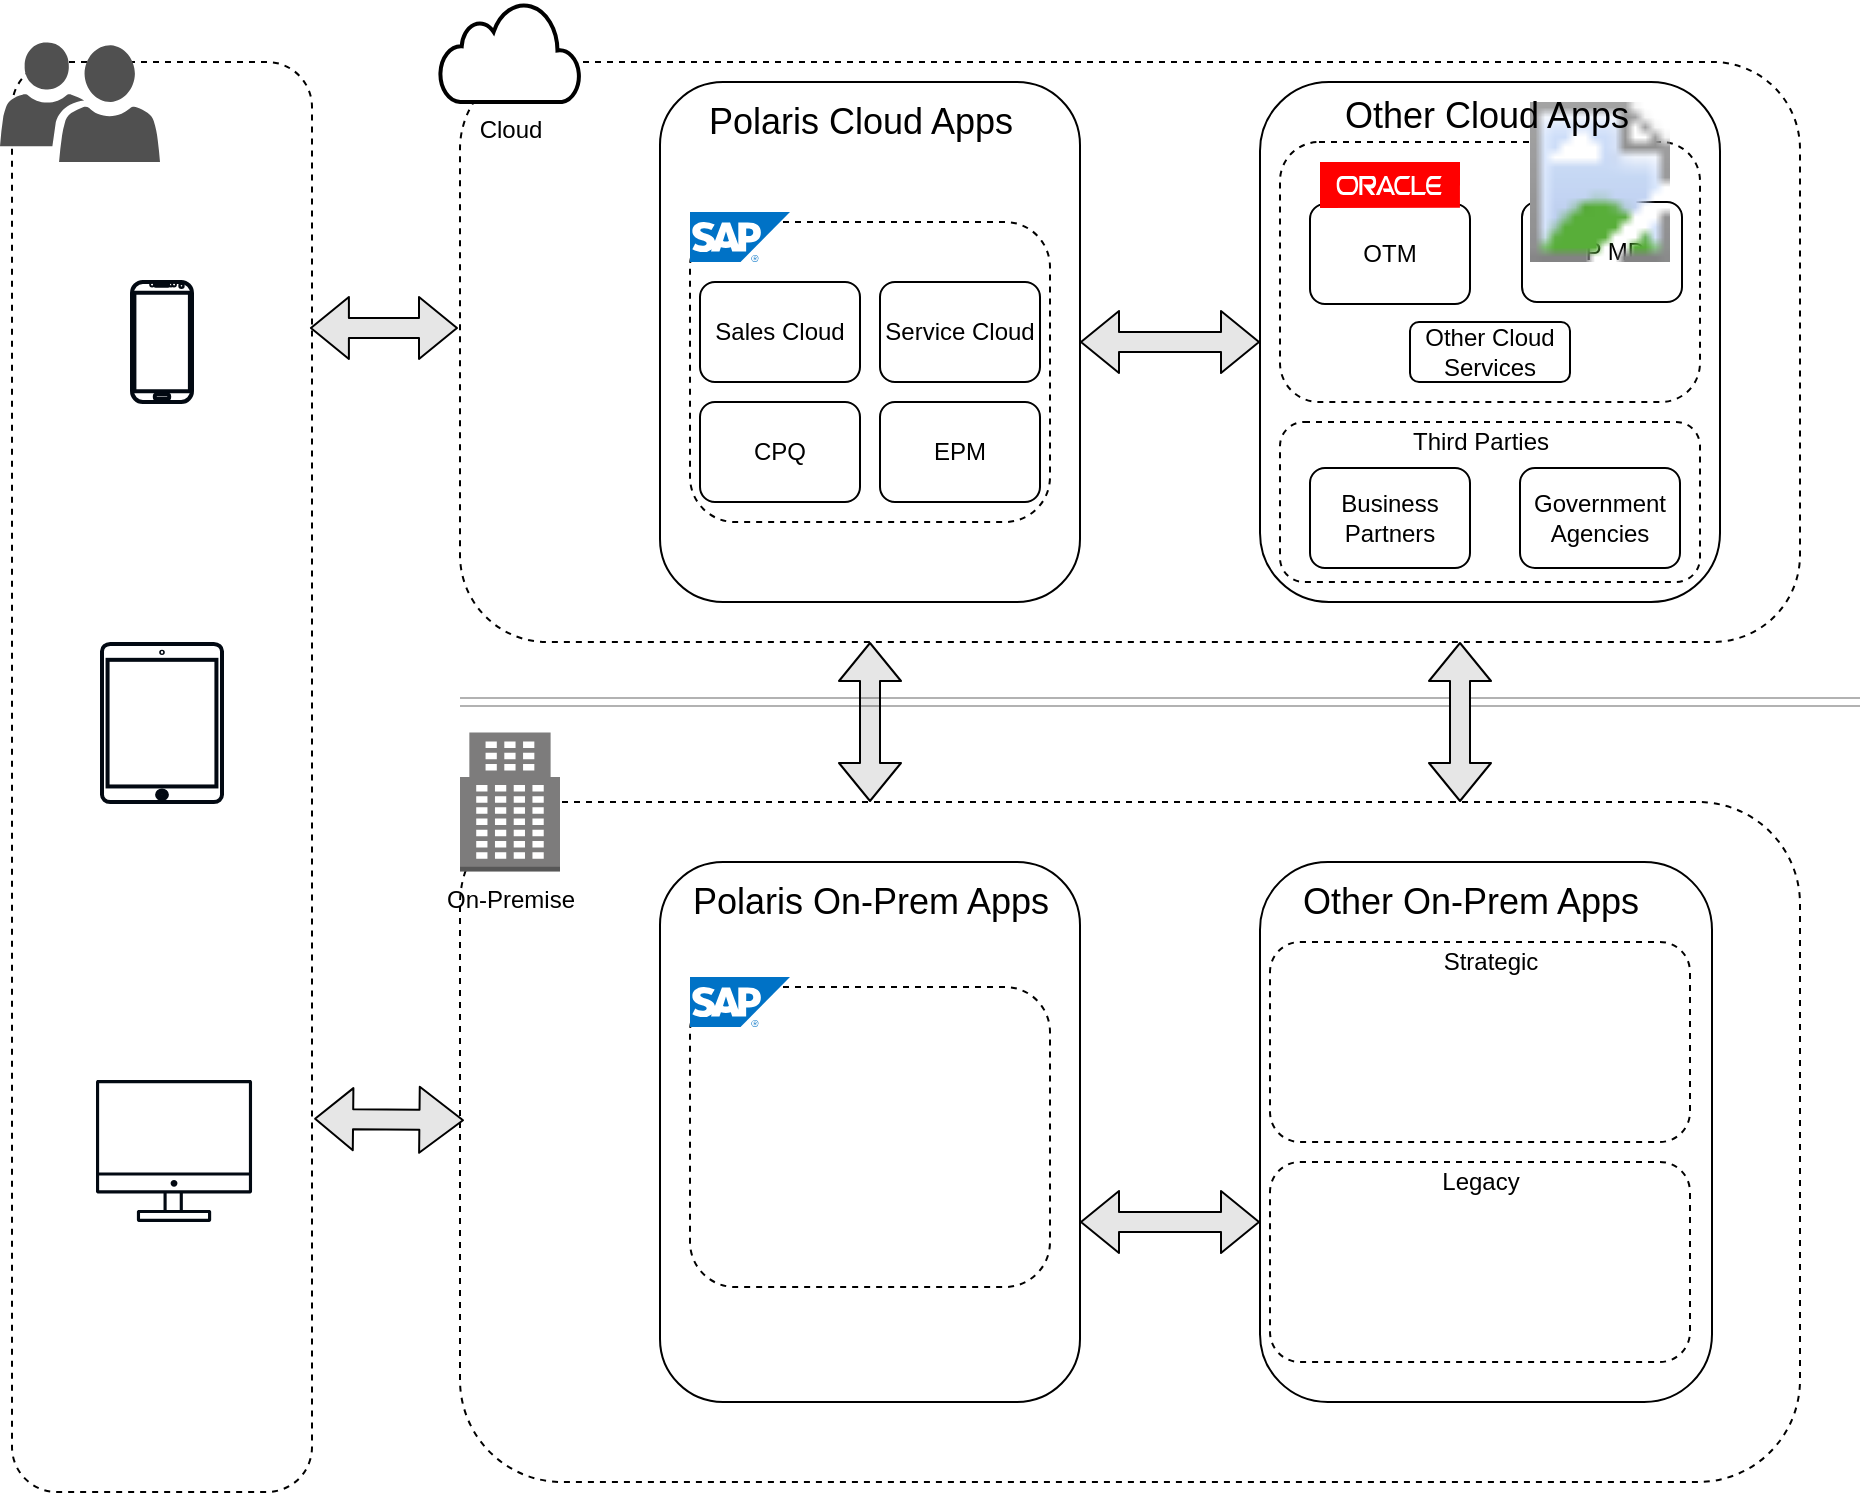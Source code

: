 <mxfile version="14.1.1" type="github">
  <diagram id="Owtm409XgRJTrGUsXU6g" name="Page-1">
    <mxGraphModel dx="2074" dy="774" grid="1" gridSize="10" guides="1" tooltips="1" connect="1" arrows="1" fold="1" page="1" pageScale="1" pageWidth="827" pageHeight="1169" math="0" shadow="0">
      <root>
        <mxCell id="0" />
        <mxCell id="1" parent="0" />
        <mxCell id="JSzs0DYUMlTjXLvYXHMq-4" value="" style="rounded=1;whiteSpace=wrap;html=1;fillColor=none;dashed=1;" vertex="1" parent="1">
          <mxGeometry x="-174" y="40" width="150" height="715" as="geometry" />
        </mxCell>
        <mxCell id="JSzs0DYUMlTjXLvYXHMq-3" value="" style="rounded=1;whiteSpace=wrap;html=1;fillColor=none;dashed=1;" vertex="1" parent="1">
          <mxGeometry x="50" y="40" width="670" height="290" as="geometry" />
        </mxCell>
        <mxCell id="JSzs0DYUMlTjXLvYXHMq-1" value="" style="rounded=1;whiteSpace=wrap;html=1;" vertex="1" parent="1">
          <mxGeometry x="150" y="50" width="210" height="260" as="geometry" />
        </mxCell>
        <mxCell id="JSzs0DYUMlTjXLvYXHMq-2" value="" style="rounded=1;whiteSpace=wrap;html=1;" vertex="1" parent="1">
          <mxGeometry x="450" y="50" width="230" height="260" as="geometry" />
        </mxCell>
        <mxCell id="JSzs0DYUMlTjXLvYXHMq-5" value="" style="rounded=1;whiteSpace=wrap;html=1;fillColor=none;dashed=1;" vertex="1" parent="1">
          <mxGeometry x="50" y="410" width="670" height="340" as="geometry" />
        </mxCell>
        <mxCell id="JSzs0DYUMlTjXLvYXHMq-6" value="" style="rounded=1;whiteSpace=wrap;html=1;" vertex="1" parent="1">
          <mxGeometry x="150" y="440" width="210" height="270" as="geometry" />
        </mxCell>
        <mxCell id="JSzs0DYUMlTjXLvYXHMq-7" value="" style="rounded=1;whiteSpace=wrap;html=1;" vertex="1" parent="1">
          <mxGeometry x="450" y="440" width="226" height="270" as="geometry" />
        </mxCell>
        <mxCell id="JSzs0DYUMlTjXLvYXHMq-9" value="Cloud" style="html=1;verticalLabelPosition=bottom;align=center;labelBackgroundColor=#ffffff;verticalAlign=top;strokeWidth=2;shadow=0;dashed=0;shape=mxgraph.ios7.icons.cloud;" vertex="1" parent="1">
          <mxGeometry x="40" y="10" width="70" height="50" as="geometry" />
        </mxCell>
        <mxCell id="JSzs0DYUMlTjXLvYXHMq-11" value="On-Premise" style="outlineConnect=0;dashed=0;verticalLabelPosition=bottom;verticalAlign=top;align=center;html=1;shape=mxgraph.aws3.office_building;fillColor=#7D7C7C;gradientColor=none;strokeColor=#000000;" vertex="1" parent="1">
          <mxGeometry x="50" y="375.25" width="50" height="69.5" as="geometry" />
        </mxCell>
        <mxCell id="JSzs0DYUMlTjXLvYXHMq-12" value="" style="shape=flexArrow;endArrow=classic;startArrow=classic;html=1;entryX=0;entryY=0.5;entryDx=0;entryDy=0;fillColor=#E6E6E6;" edge="1" parent="1" source="JSzs0DYUMlTjXLvYXHMq-1" target="JSzs0DYUMlTjXLvYXHMq-2">
          <mxGeometry width="50" height="50" relative="1" as="geometry">
            <mxPoint x="130" y="340" as="sourcePoint" />
            <mxPoint x="180" y="290" as="targetPoint" />
          </mxGeometry>
        </mxCell>
        <mxCell id="JSzs0DYUMlTjXLvYXHMq-15" value="" style="shape=flexArrow;endArrow=classic;startArrow=classic;html=1;fillColor=#E6E6E6;" edge="1" parent="1">
          <mxGeometry width="50" height="50" relative="1" as="geometry">
            <mxPoint x="255" y="330" as="sourcePoint" />
            <mxPoint x="255" y="410" as="targetPoint" />
          </mxGeometry>
        </mxCell>
        <mxCell id="JSzs0DYUMlTjXLvYXHMq-16" value="" style="shape=link;html=1;opacity=30;" edge="1" parent="1">
          <mxGeometry width="100" relative="1" as="geometry">
            <mxPoint x="50" y="360" as="sourcePoint" />
            <mxPoint x="750" y="360" as="targetPoint" />
          </mxGeometry>
        </mxCell>
        <mxCell id="JSzs0DYUMlTjXLvYXHMq-17" value="" style="shape=flexArrow;endArrow=classic;startArrow=classic;html=1;fillColor=#E6E6E6;" edge="1" parent="1">
          <mxGeometry width="50" height="50" relative="1" as="geometry">
            <mxPoint x="550" y="330" as="sourcePoint" />
            <mxPoint x="550" y="410" as="targetPoint" />
          </mxGeometry>
        </mxCell>
        <mxCell id="JSzs0DYUMlTjXLvYXHMq-18" value="" style="rounded=1;whiteSpace=wrap;html=1;dashed=1;" vertex="1" parent="1">
          <mxGeometry x="460" y="220" width="210" height="80" as="geometry" />
        </mxCell>
        <mxCell id="JSzs0DYUMlTjXLvYXHMq-19" value="Business Partners" style="rounded=1;whiteSpace=wrap;html=1;" vertex="1" parent="1">
          <mxGeometry x="475" y="243" width="80" height="50" as="geometry" />
        </mxCell>
        <mxCell id="JSzs0DYUMlTjXLvYXHMq-20" value="Government Agencies" style="rounded=1;whiteSpace=wrap;html=1;" vertex="1" parent="1">
          <mxGeometry x="580" y="243" width="80" height="50" as="geometry" />
        </mxCell>
        <mxCell id="JSzs0DYUMlTjXLvYXHMq-21" value="" style="shape=flexArrow;endArrow=classic;startArrow=classic;html=1;entryX=0;entryY=0.5;entryDx=0;entryDy=0;fillColor=#E6E6E6;" edge="1" parent="1">
          <mxGeometry width="50" height="50" relative="1" as="geometry">
            <mxPoint x="360" y="620" as="sourcePoint" />
            <mxPoint x="450" y="620" as="targetPoint" />
          </mxGeometry>
        </mxCell>
        <mxCell id="JSzs0DYUMlTjXLvYXHMq-22" value="" style="verticalLabelPosition=bottom;verticalAlign=top;html=1;shadow=0;dashed=0;strokeWidth=2;shape=mxgraph.android.phone2;strokeColor=#020912;" vertex="1" parent="1">
          <mxGeometry x="-114" y="150" width="30" height="60" as="geometry" />
        </mxCell>
        <mxCell id="JSzs0DYUMlTjXLvYXHMq-23" value="" style="html=1;verticalLabelPosition=bottom;labelBackgroundColor=#ffffff;verticalAlign=top;shadow=0;dashed=0;strokeWidth=2;shape=mxgraph.ios7.misc.ipad7inch;strokeColor=#020912;" vertex="1" parent="1">
          <mxGeometry x="-129" y="331" width="60" height="79" as="geometry" />
        </mxCell>
        <mxCell id="JSzs0DYUMlTjXLvYXHMq-24" value="" style="outlineConnect=0;gradientColor=none;fontColor=#545B64;strokeColor=none;dashed=0;verticalLabelPosition=bottom;verticalAlign=top;align=center;html=1;fontSize=12;fontStyle=0;aspect=fixed;shape=mxgraph.aws4.illustration_desktop;pointerEvents=1;fillColor=#020912;" vertex="1" parent="1">
          <mxGeometry x="-132" y="549" width="78.02" height="71" as="geometry" />
        </mxCell>
        <mxCell id="JSzs0DYUMlTjXLvYXHMq-25" value="" style="pointerEvents=1;shadow=0;dashed=0;html=1;strokeColor=none;labelPosition=center;verticalLabelPosition=bottom;verticalAlign=top;align=center;fillColor=#505050;shape=mxgraph.mscae.intune.user_group" vertex="1" parent="1">
          <mxGeometry x="-180" y="30" width="80" height="60" as="geometry" />
        </mxCell>
        <mxCell id="JSzs0DYUMlTjXLvYXHMq-26" value="" style="shape=flexArrow;endArrow=classic;startArrow=classic;html=1;fillColor=#E6E6E6;entryX=0.993;entryY=0.186;entryDx=0;entryDy=0;entryPerimeter=0;" edge="1" parent="1" target="JSzs0DYUMlTjXLvYXHMq-4">
          <mxGeometry width="50" height="50" relative="1" as="geometry">
            <mxPoint x="49" y="173" as="sourcePoint" />
            <mxPoint x="265" y="420" as="targetPoint" />
          </mxGeometry>
        </mxCell>
        <mxCell id="JSzs0DYUMlTjXLvYXHMq-27" value="" style="shape=flexArrow;endArrow=classic;startArrow=classic;html=1;fillColor=#E6E6E6;entryX=1.007;entryY=0.739;entryDx=0;entryDy=0;entryPerimeter=0;exitX=0.003;exitY=0.468;exitDx=0;exitDy=0;exitPerimeter=0;startWidth=22;startSize=6.93;" edge="1" parent="1" source="JSzs0DYUMlTjXLvYXHMq-5" target="JSzs0DYUMlTjXLvYXHMq-4">
          <mxGeometry width="50" height="50" relative="1" as="geometry">
            <mxPoint x="50" y="575" as="sourcePoint" />
            <mxPoint x="-15.05" y="203.34" as="targetPoint" />
          </mxGeometry>
        </mxCell>
        <mxCell id="JSzs0DYUMlTjXLvYXHMq-32" value="" style="rounded=1;whiteSpace=wrap;html=1;dashed=1;" vertex="1" parent="1">
          <mxGeometry x="165" y="120" width="180" height="150" as="geometry" />
        </mxCell>
        <mxCell id="JSzs0DYUMlTjXLvYXHMq-29" value="" style="aspect=fixed;html=1;points=[];align=center;image;fontSize=12;image=img/lib/mscae/SAP_HANA_on_Azure.svg;dashed=1;strokeColor=#020912;strokeWidth=2;fillColor=#020912;" vertex="1" parent="1">
          <mxGeometry x="165" y="115" width="50" height="25" as="geometry" />
        </mxCell>
        <mxCell id="JSzs0DYUMlTjXLvYXHMq-33" value="Sales Cloud" style="rounded=1;whiteSpace=wrap;html=1;" vertex="1" parent="1">
          <mxGeometry x="170" y="150" width="80" height="50" as="geometry" />
        </mxCell>
        <mxCell id="JSzs0DYUMlTjXLvYXHMq-34" value="Service Cloud" style="rounded=1;whiteSpace=wrap;html=1;" vertex="1" parent="1">
          <mxGeometry x="260" y="150" width="80" height="50" as="geometry" />
        </mxCell>
        <mxCell id="JSzs0DYUMlTjXLvYXHMq-35" value="CPQ" style="rounded=1;whiteSpace=wrap;html=1;" vertex="1" parent="1">
          <mxGeometry x="170" y="210" width="80" height="50" as="geometry" />
        </mxCell>
        <mxCell id="JSzs0DYUMlTjXLvYXHMq-37" value="" style="rounded=1;whiteSpace=wrap;html=1;dashed=1;" vertex="1" parent="1">
          <mxGeometry x="460" y="80" width="210" height="130" as="geometry" />
        </mxCell>
        <mxCell id="JSzs0DYUMlTjXLvYXHMq-44" value="" style="group" vertex="1" connectable="0" parent="1">
          <mxGeometry x="580" y="60" width="81" height="100" as="geometry" />
        </mxCell>
        <mxCell id="JSzs0DYUMlTjXLvYXHMq-42" value="STEP MDM" style="rounded=1;whiteSpace=wrap;html=1;" vertex="1" parent="JSzs0DYUMlTjXLvYXHMq-44">
          <mxGeometry x="1" y="50" width="80" height="50" as="geometry" />
        </mxCell>
        <mxCell id="JSzs0DYUMlTjXLvYXHMq-41" value="" style="aspect=fixed;html=1;points=[];align=center;image;fontSize=12;image=https://www.stibosystems.com/hubfs/MISC/Design/stibo_logo_og.png;dashed=1;strokeColor=#020912;strokeWidth=2;fillColor=#020912;" vertex="1" parent="JSzs0DYUMlTjXLvYXHMq-44">
          <mxGeometry width="80" height="80" as="geometry" />
        </mxCell>
        <mxCell id="JSzs0DYUMlTjXLvYXHMq-45" value="" style="group" vertex="1" connectable="0" parent="1">
          <mxGeometry x="475" y="90" width="80" height="71" as="geometry" />
        </mxCell>
        <mxCell id="JSzs0DYUMlTjXLvYXHMq-38" value="OTM" style="rounded=1;whiteSpace=wrap;html=1;" vertex="1" parent="JSzs0DYUMlTjXLvYXHMq-45">
          <mxGeometry y="21" width="80" height="50" as="geometry" />
        </mxCell>
        <mxCell id="JSzs0DYUMlTjXLvYXHMq-36" value="" style="dashed=0;outlineConnect=0;html=1;align=center;labelPosition=center;verticalLabelPosition=bottom;verticalAlign=top;shape=mxgraph.weblogos.oracle;fillColor=#FF0000;strokeColor=none" vertex="1" parent="JSzs0DYUMlTjXLvYXHMq-45">
          <mxGeometry x="5" width="70" height="23" as="geometry" />
        </mxCell>
        <mxCell id="JSzs0DYUMlTjXLvYXHMq-46" value="Third Parties" style="text;html=1;align=center;verticalAlign=middle;resizable=0;points=[];autosize=1;" vertex="1" parent="1">
          <mxGeometry x="520" y="220" width="80" height="20" as="geometry" />
        </mxCell>
        <mxCell id="JSzs0DYUMlTjXLvYXHMq-47" value="Other Cloud Services" style="rounded=1;whiteSpace=wrap;html=1;" vertex="1" parent="1">
          <mxGeometry x="525" y="170" width="80" height="30" as="geometry" />
        </mxCell>
        <mxCell id="JSzs0DYUMlTjXLvYXHMq-49" value="&lt;font style=&quot;font-size: 18px&quot;&gt;Polaris Cloud Apps&lt;/font&gt;" style="text;html=1;align=center;verticalAlign=middle;resizable=0;points=[];autosize=1;" vertex="1" parent="1">
          <mxGeometry x="165" y="60" width="170" height="20" as="geometry" />
        </mxCell>
        <mxCell id="JSzs0DYUMlTjXLvYXHMq-50" value="&lt;font style=&quot;font-size: 18px&quot;&gt;Other Cloud Apps&lt;/font&gt;" style="text;html=1;align=center;verticalAlign=middle;resizable=0;points=[];autosize=1;" vertex="1" parent="1">
          <mxGeometry x="483" y="57" width="160" height="20" as="geometry" />
        </mxCell>
        <mxCell id="JSzs0DYUMlTjXLvYXHMq-51" value="EPM" style="rounded=1;whiteSpace=wrap;html=1;" vertex="1" parent="1">
          <mxGeometry x="260" y="210" width="80" height="50" as="geometry" />
        </mxCell>
        <mxCell id="JSzs0DYUMlTjXLvYXHMq-52" value="&lt;font style=&quot;font-size: 18px&quot;&gt;Polaris On-Prem Apps&lt;/font&gt;" style="text;html=1;align=center;verticalAlign=middle;resizable=0;points=[];autosize=1;" vertex="1" parent="1">
          <mxGeometry x="160" y="450" width="190" height="20" as="geometry" />
        </mxCell>
        <mxCell id="JSzs0DYUMlTjXLvYXHMq-53" value="&lt;font style=&quot;font-size: 18px&quot;&gt;Other On-Prem Apps&lt;/font&gt;" style="text;html=1;align=center;verticalAlign=middle;resizable=0;points=[];autosize=1;" vertex="1" parent="1">
          <mxGeometry x="465" y="450" width="180" height="20" as="geometry" />
        </mxCell>
        <mxCell id="JSzs0DYUMlTjXLvYXHMq-54" value="" style="rounded=1;whiteSpace=wrap;html=1;dashed=1;" vertex="1" parent="1">
          <mxGeometry x="455" y="480" width="210" height="100" as="geometry" />
        </mxCell>
        <mxCell id="JSzs0DYUMlTjXLvYXHMq-55" value="Strategic" style="text;html=1;align=center;verticalAlign=middle;resizable=0;points=[];autosize=1;" vertex="1" parent="1">
          <mxGeometry x="535" y="480" width="60" height="20" as="geometry" />
        </mxCell>
        <mxCell id="JSzs0DYUMlTjXLvYXHMq-56" value="" style="rounded=1;whiteSpace=wrap;html=1;dashed=1;" vertex="1" parent="1">
          <mxGeometry x="455" y="590" width="210" height="100" as="geometry" />
        </mxCell>
        <mxCell id="JSzs0DYUMlTjXLvYXHMq-57" value="Legacy" style="text;html=1;align=center;verticalAlign=middle;resizable=0;points=[];autosize=1;" vertex="1" parent="1">
          <mxGeometry x="535" y="590" width="50" height="20" as="geometry" />
        </mxCell>
        <mxCell id="JSzs0DYUMlTjXLvYXHMq-58" value="" style="rounded=1;whiteSpace=wrap;html=1;dashed=1;" vertex="1" parent="1">
          <mxGeometry x="165" y="502.5" width="180" height="150" as="geometry" />
        </mxCell>
        <mxCell id="JSzs0DYUMlTjXLvYXHMq-59" value="" style="aspect=fixed;html=1;points=[];align=center;image;fontSize=12;image=img/lib/mscae/SAP_HANA_on_Azure.svg;dashed=1;strokeColor=#020912;strokeWidth=2;fillColor=#020912;" vertex="1" parent="1">
          <mxGeometry x="165" y="497.5" width="50" height="25" as="geometry" />
        </mxCell>
      </root>
    </mxGraphModel>
  </diagram>
</mxfile>
